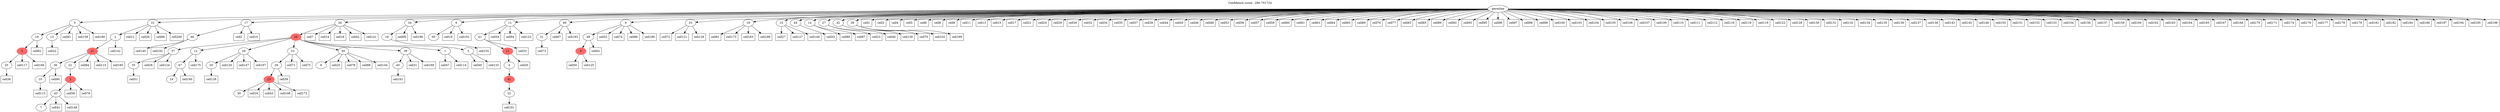 digraph g {
	"57" -> "58";
	"58" [label="25"];
	"56" -> "57";
	"57" [color=indianred1, style=filled, label="5"];
	"54" -> "55";
	"55" [label="13"];
	"54" -> "56";
	"56" [label="18"];
	"49" -> "50";
	"50" [label="10"];
	"47" -> "48";
	"48" [label="7"];
	"46" -> "47";
	"47" [label="43"];
	"45" -> "46";
	"46" [color=indianred1, style=filled, label="2"];
	"44" -> "45";
	"45" [label="22"];
	"44" -> "49";
	"49" [label="36"];
	"43" -> "44";
	"44" [color=indianred1, style=filled, label="21"];
	"42" -> "43";
	"43" [label="2"];
	"39" -> "40";
	"40" [label="46"];
	"37" -> "38";
	"38" [label="35"];
	"34" -> "35";
	"35" [label="24"];
	"33" -> "34";
	"34" [label="47"];
	"31" -> "32";
	"32" [label="20"];
	"28" -> "29";
	"29" [label="30"];
	"27" -> "28";
	"28" [color=indianred1, style=filled, label="23"];
	"26" -> "27";
	"27" [label="28"];
	"24" -> "25";
	"25" [label="8"];
	"22" -> "23";
	"23" [label="45"];
	"21" -> "22";
	"22" [label="38"];
	"21" -> "24";
	"24" [label="40"];
	"21" -> "26";
	"26" [label="23"];
	"21" -> "30";
	"30" [label="1"];
	"21" -> "31";
	"31" [label="29"];
	"21" -> "33";
	"33" [label="12"];
	"21" -> "36";
	"36" [label="3"];
	"21" -> "37";
	"37" [label="37"];
	"20" -> "21";
	"21" [color=indianred1, style=filled, label="26"];
	"18" -> "19";
	"19" [label="16"];
	"14" -> "15";
	"15" [label="50"];
	"11" -> "12";
	"12" [label="32"];
	"10" -> "11";
	"11" [color=indianred1, style=filled, label="41"];
	"9" -> "10";
	"10" [label="4"];
	"8" -> "9";
	"9" [color=indianred1, style=filled, label="11"];
	"7" -> "8";
	"8" [label="41"];
	"4" -> "5";
	"5" [label="31"];
	"2" -> "3";
	"3" [color=indianred1, style=filled, label="9"];
	"1" -> "2";
	"2" [label="48"];
	"0" -> "1";
	"1" [label="9"];
	"0" -> "4";
	"4" [label="49"];
	"0" -> "6";
	"6" [label="33"];
	"0" -> "7";
	"7" [label="11"];
	"0" -> "13";
	"13" [label="19"];
	"0" -> "14";
	"14" [label="6"];
	"0" -> "16";
	"16" [label="15"];
	"0" -> "17";
	"17" [label="44"];
	"0" -> "18";
	"18" [label="34"];
	"0" -> "20";
	"20" [label="26"];
	"0" -> "39";
	"39" [label="17"];
	"0" -> "41";
	"41" [label="14"];
	"0" -> "42";
	"42" [label="21"];
	"0" -> "51";
	"51" [label="27"];
	"0" -> "52";
	"52" [label="42"];
	"0" -> "53";
	"53" [label="39"];
	"0" -> "54";
	"54" [label="5"];
	"0" [label="germline"];
	"0" -> "cell1";
	"cell1" [shape=box];
	"39" -> "cell2";
	"cell2" [shape=box];
	"0" -> "cell3";
	"cell3" [shape=box];
	"0" -> "cell4";
	"cell4" [shape=box];
	"0" -> "cell5";
	"cell5" [shape=box];
	"0" -> "cell6";
	"cell6" [shape=box];
	"20" -> "cell7";
	"cell7" [shape=box];
	"0" -> "cell8";
	"cell8" [shape=box];
	"0" -> "cell9";
	"cell9" [shape=box];
	"39" -> "cell10";
	"cell10" [shape=box];
	"0" -> "cell11";
	"cell11" [shape=box];
	"42" -> "cell12";
	"cell12" [shape=box];
	"0" -> "cell13";
	"cell13" [shape=box];
	"20" -> "cell14";
	"cell14" [shape=box];
	"0" -> "cell15";
	"cell15" [shape=box];
	"28" -> "cell16";
	"cell16" [shape=box];
	"0" -> "cell17";
	"cell17" [shape=box];
	"20" -> "cell18";
	"cell18" [shape=box];
	"14" -> "cell19";
	"cell19" [shape=box];
	"9" -> "cell20";
	"cell20" [shape=box];
	"0" -> "cell21";
	"cell21" [shape=box];
	"55" -> "cell22";
	"cell22" [shape=box];
	"51" -> "cell23";
	"cell23" [shape=box];
	"0" -> "cell24";
	"cell24" [shape=box];
	"24" -> "cell25";
	"cell25" [shape=box];
	"42" -> "cell26";
	"cell26" [shape=box];
	"16" -> "cell27";
	"cell27" [shape=box];
	"37" -> "cell28";
	"cell28" [shape=box];
	"0" -> "cell29";
	"cell29" [shape=box];
	"0" -> "cell30";
	"cell30" [shape=box];
	"22" -> "cell31";
	"cell31" [shape=box];
	"0" -> "cell32";
	"cell32" [shape=box];
	"8" -> "cell33";
	"cell33" [shape=box];
	"0" -> "cell34";
	"cell34" [shape=box];
	"0" -> "cell35";
	"cell35" [shape=box];
	"58" -> "cell36";
	"cell36" [shape=box];
	"0" -> "cell37";
	"cell37" [shape=box];
	"0" -> "cell38";
	"cell38" [shape=box];
	"27" -> "cell39";
	"cell39" [shape=box];
	"51" -> "cell40";
	"cell40" [shape=box];
	"47" -> "cell41";
	"cell41" [shape=box];
	"20" -> "cell42";
	"cell42" [shape=box];
	"28" -> "cell43";
	"cell43" [shape=box];
	"0" -> "cell44";
	"cell44" [shape=box];
	"0" -> "cell45";
	"cell45" [shape=box];
	"0" -> "cell46";
	"cell46" [shape=box];
	"30" -> "cell47";
	"cell47" [shape=box];
	"0" -> "cell48";
	"cell48" [shape=box];
	"36" -> "cell49";
	"cell49" [shape=box];
	"3" -> "cell50";
	"cell50" [shape=box];
	"38" -> "cell51";
	"cell51" [shape=box];
	"1" -> "cell52";
	"cell52" [shape=box];
	"0" -> "cell53";
	"cell53" [shape=box];
	"7" -> "cell54";
	"cell54" [shape=box];
	"17" -> "cell55";
	"cell55" [shape=box];
	"0" -> "cell56";
	"cell56" [shape=box];
	"0" -> "cell57";
	"cell57" [shape=box];
	"46" -> "cell58";
	"cell58" [shape=box];
	"0" -> "cell59";
	"cell59" [shape=box];
	"0" -> "cell60";
	"cell60" [shape=box];
	"0" -> "cell61";
	"cell61" [shape=box];
	"2" -> "cell62";
	"cell62" [shape=box];
	"0" -> "cell63";
	"cell63" [shape=box];
	"0" -> "cell64";
	"cell64" [shape=box];
	"0" -> "cell65";
	"cell65" [shape=box];
	"42" -> "cell66";
	"cell66" [shape=box];
	"4" -> "cell67";
	"cell67" [shape=box];
	"18" -> "cell68";
	"cell68" [shape=box];
	"0" -> "cell69";
	"cell69" [shape=box];
	"53" -> "cell70";
	"cell70" [shape=box];
	"26" -> "cell71";
	"cell71" [shape=box];
	"6" -> "cell72";
	"cell72" [shape=box];
	"5" -> "cell73";
	"cell73" [shape=box];
	"1" -> "cell74";
	"cell74" [shape=box];
	"26" -> "cell75";
	"cell75" [shape=box];
	"0" -> "cell76";
	"cell76" [shape=box];
	"0" -> "cell77";
	"cell77" [shape=box];
	"24" -> "cell78";
	"cell78" [shape=box];
	"46" -> "cell79";
	"cell79" [shape=box];
	"41" -> "cell80";
	"cell80" [shape=box];
	"54" -> "cell81";
	"cell81" [shape=box];
	"56" -> "cell82";
	"cell82" [shape=box];
	"0" -> "cell83";
	"cell83" [shape=box];
	"44" -> "cell84";
	"cell84" [shape=box];
	"0" -> "cell85";
	"cell85" [shape=box];
	"1" -> "cell86";
	"cell86" [shape=box];
	"41" -> "cell87";
	"cell87" [shape=box];
	"24" -> "cell88";
	"cell88" [shape=box];
	"0" -> "cell89";
	"cell89" [shape=box];
	"49" -> "cell90";
	"cell90" [shape=box];
	"13" -> "cell91";
	"cell91" [shape=box];
	"0" -> "cell92";
	"cell92" [shape=box];
	"0" -> "cell93";
	"cell93" [shape=box];
	"7" -> "cell94";
	"cell94" [shape=box];
	"0" -> "cell95";
	"cell95" [shape=box];
	"0" -> "cell96";
	"cell96" [shape=box];
	"0" -> "cell97";
	"cell97" [shape=box];
	"0" -> "cell98";
	"cell98" [shape=box];
	"0" -> "cell99";
	"cell99" [shape=box];
	"0" -> "cell100";
	"cell100" [shape=box];
	"12" -> "cell101";
	"cell101" [shape=box];
	"53" -> "cell102";
	"cell102" [shape=box];
	"0" -> "cell103";
	"cell103" [shape=box];
	"0" -> "cell104";
	"cell104" [shape=box];
	"0" -> "cell105";
	"cell105" [shape=box];
	"0" -> "cell106";
	"cell106" [shape=box];
	"0" -> "cell107";
	"cell107" [shape=box];
	"28" -> "cell108";
	"cell108" [shape=box];
	"0" -> "cell109";
	"cell109" [shape=box];
	"0" -> "cell110";
	"cell110" [shape=box];
	"0" -> "cell111";
	"cell111" [shape=box];
	"0" -> "cell112";
	"cell112" [shape=box];
	"50" -> "cell113";
	"cell113" [shape=box];
	"30" -> "cell114";
	"cell114" [shape=box];
	"44" -> "cell115";
	"cell115" [shape=box];
	"0" -> "cell116";
	"cell116" [shape=box];
	"57" -> "cell117";
	"cell117" [shape=box];
	"0" -> "cell118";
	"cell118" [shape=box];
	"0" -> "cell119";
	"cell119" [shape=box];
	"31" -> "cell120";
	"cell120" [shape=box];
	"6" -> "cell121";
	"cell121" [shape=box];
	"0" -> "cell122";
	"cell122" [shape=box];
	"7" -> "cell123";
	"cell123" [shape=box];
	"37" -> "cell124";
	"cell124" [shape=box];
	"3" -> "cell125";
	"cell125" [shape=box];
	"32" -> "cell126";
	"cell126" [shape=box];
	"16" -> "cell127";
	"cell127" [shape=box];
	"0" -> "cell128";
	"cell128" [shape=box];
	"6" -> "cell129";
	"cell129" [shape=box];
	"0" -> "cell130";
	"cell130" [shape=box];
	"0" -> "cell131";
	"cell131" [shape=box];
	"0" -> "cell132";
	"cell132" [shape=box];
	"36" -> "cell133";
	"cell133" [shape=box];
	"0" -> "cell134";
	"cell134" [shape=box];
	"0" -> "cell135";
	"cell135" [shape=box];
	"0" -> "cell136";
	"cell136" [shape=box];
	"0" -> "cell137";
	"cell137" [shape=box];
	"0" -> "cell138";
	"cell138" [shape=box];
	"52" -> "cell139";
	"cell139" [shape=box];
	"40" -> "cell140";
	"cell140" [shape=box];
	"20" -> "cell141";
	"cell141" [shape=box];
	"43" -> "cell142";
	"cell142" [shape=box];
	"0" -> "cell143";
	"cell143" [shape=box];
	"24" -> "cell144";
	"cell144" [shape=box];
	"0" -> "cell145";
	"cell145" [shape=box];
	"0" -> "cell146";
	"cell146" [shape=box];
	"31" -> "cell147";
	"cell147" [shape=box];
	"47" -> "cell148";
	"cell148" [shape=box];
	"16" -> "cell149";
	"cell149" [shape=box];
	"0" -> "cell150";
	"cell150" [shape=box];
	"0" -> "cell151";
	"cell151" [shape=box];
	"0" -> "cell152";
	"cell152" [shape=box];
	"0" -> "cell153";
	"cell153" [shape=box];
	"0" -> "cell154";
	"cell154" [shape=box];
	"19" -> "cell155";
	"cell155" [shape=box];
	"0" -> "cell156";
	"cell156" [shape=box];
	"0" -> "cell157";
	"cell157" [shape=box];
	"54" -> "cell158";
	"cell158" [shape=box];
	"0" -> "cell159";
	"cell159" [shape=box];
	"0" -> "cell160";
	"cell160" [shape=box];
	"23" -> "cell161";
	"cell161" [shape=box];
	"0" -> "cell162";
	"cell162" [shape=box];
	"0" -> "cell163";
	"cell163" [shape=box];
	"0" -> "cell164";
	"cell164" [shape=box];
	"0" -> "cell165";
	"cell165" [shape=box];
	"57" -> "cell166";
	"cell166" [shape=box];
	"0" -> "cell167";
	"cell167" [shape=box];
	"0" -> "cell168";
	"cell168" [shape=box];
	"22" -> "cell169";
	"cell169" [shape=box];
	"0" -> "cell170";
	"cell170" [shape=box];
	"0" -> "cell171";
	"cell171" [shape=box];
	"28" -> "cell172";
	"cell172" [shape=box];
	"13" -> "cell173";
	"cell173" [shape=box];
	"0" -> "cell174";
	"cell174" [shape=box];
	"33" -> "cell175";
	"cell175" [shape=box];
	"0" -> "cell176";
	"cell176" [shape=box];
	"0" -> "cell177";
	"cell177" [shape=box];
	"0" -> "cell178";
	"cell178" [shape=box];
	"0" -> "cell179";
	"cell179" [shape=box];
	"54" -> "cell180";
	"cell180" [shape=box];
	"0" -> "cell181";
	"cell181" [shape=box];
	"0" -> "cell182";
	"cell182" [shape=box];
	"13" -> "cell183";
	"cell183" [shape=box];
	"0" -> "cell184";
	"cell184" [shape=box];
	"44" -> "cell185";
	"cell185" [shape=box];
	"0" -> "cell186";
	"cell186" [shape=box];
	"0" -> "cell187";
	"cell187" [shape=box];
	"13" -> "cell188";
	"cell188" [shape=box];
	"1" -> "cell189";
	"cell189" [shape=box];
	"34" -> "cell190";
	"cell190" [shape=box];
	"14" -> "cell191";
	"cell191" [shape=box];
	"40" -> "cell192";
	"cell192" [shape=box];
	"4" -> "cell193";
	"cell193" [shape=box];
	"0" -> "cell194";
	"cell194" [shape=box];
	"0" -> "cell195";
	"cell195" [shape=box];
	"18" -> "cell196";
	"cell196" [shape=box];
	"31" -> "cell197";
	"cell197" [shape=box];
	"0" -> "cell198";
	"cell198" [shape=box];
	"53" -> "cell199";
	"cell199" [shape=box];
	"42" -> "cell200";
	"cell200" [shape=box];
	labelloc="t";
	label="Confidence score: -280.701724";
}
